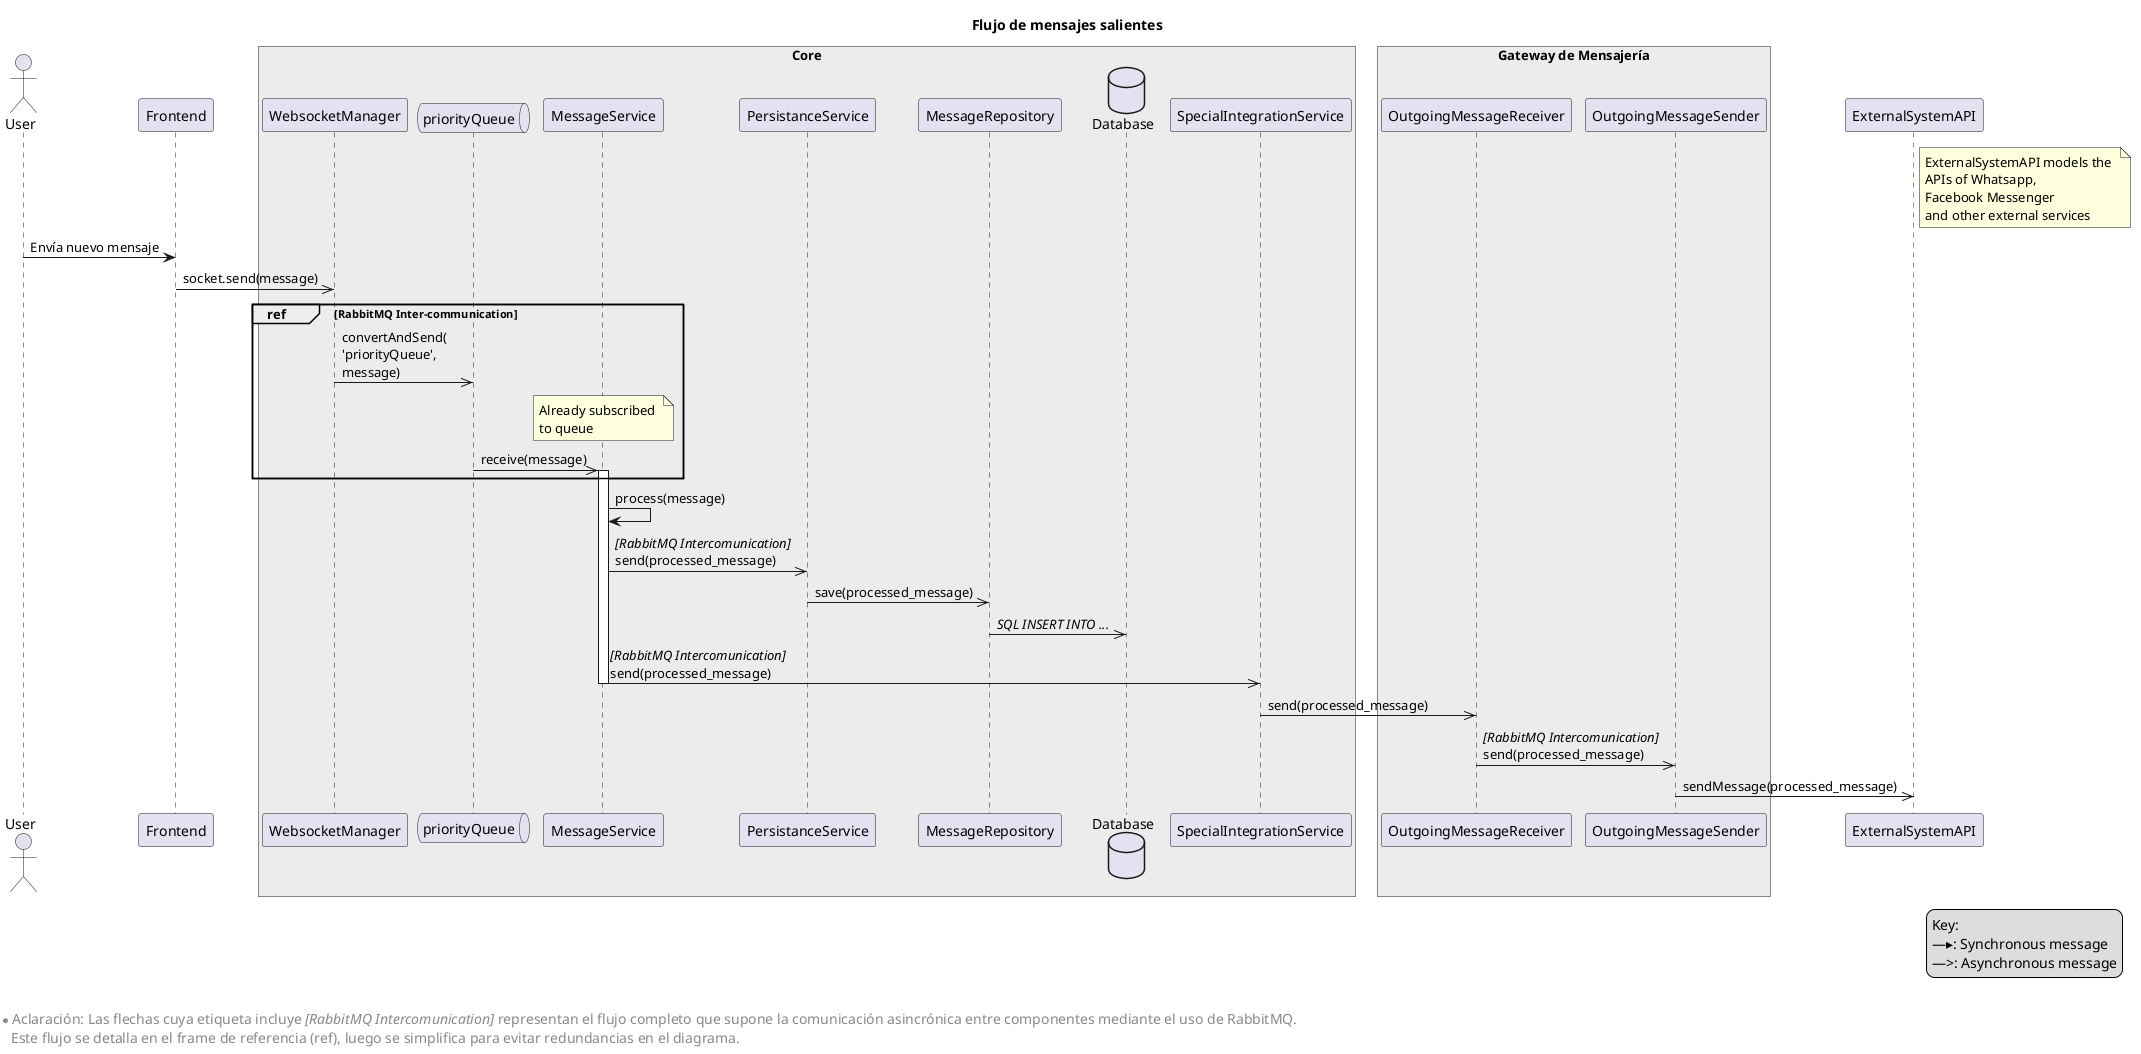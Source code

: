 @startuml test

title Flujo de mensajes salientes

skinparam BoxPadding 10
skinparam FooterFontSize 14

actor User
participant Frontend
box "Core" #ECECEC
  participant WebsocketManager
  queue priorityQueue
  participant MessageService
  participant PersistanceService
  participant MessageRepository
  database Database
  participant SpecialIntegrationService
end box

box "Gateway de Mensajería" #ECECEC
  participant OutgoingMessageReceiver
  participant OutgoingMessageSender
end box

participant ExternalSystemAPI
note right of ExternalSystemAPI: ExternalSystemAPI models the \nAPIs of Whatsapp, \nFacebook Messenger \nand other external services

User -> Frontend : Envía nuevo mensaje
Frontend ->> WebsocketManager : socket.send(message)

group ref [RabbitMQ Inter-communication]
  WebsocketManager ->> priorityQueue : convertAndSend(\n'priorityQueue',\nmessage)
  note over MessageService: Already subscribed \nto queue
  priorityQueue ->> MessageService : receive(message)
  activate MessageService
end

MessageService -> MessageService : process(message) /' validateAndProcess(message)? '/
MessageService ->> PersistanceService : //[RabbitMQ Intercomunication]//\nsend(processed_message)
PersistanceService ->> MessageRepository : save(processed_message)
MessageRepository ->> Database : //SQL INSERT INTO ...//
MessageService ->> SpecialIntegrationService : //[RabbitMQ Intercomunication]//\nsend(processed_message)
deactivate MessageService
SpecialIntegrationService ->> OutgoingMessageReceiver : send(processed_message)

OutgoingMessageReceiver ->> OutgoingMessageSender : //[RabbitMQ Intercomunication]//\nsend(processed_message)
OutgoingMessageSender ->> ExternalSystemAPI : sendMessage(processed_message) /' POST(message)? '/

legend bottom right
  Key:
  —▸: Synchronous message
  —>: Asynchronous message
endlegend

left footer \l*Aclaración: Las flechas cuya etiqueta incluye <i>[RabbitMQ Intercomunication]</i> representan el flujo completo que supone la comunicación asincrónica entre componentes mediante el uso de RabbitMQ.\n   Este flujo se detalla en el frame de referencia (ref), luego se simplifica para evitar redundancias en el diagrama. 

@enduml
